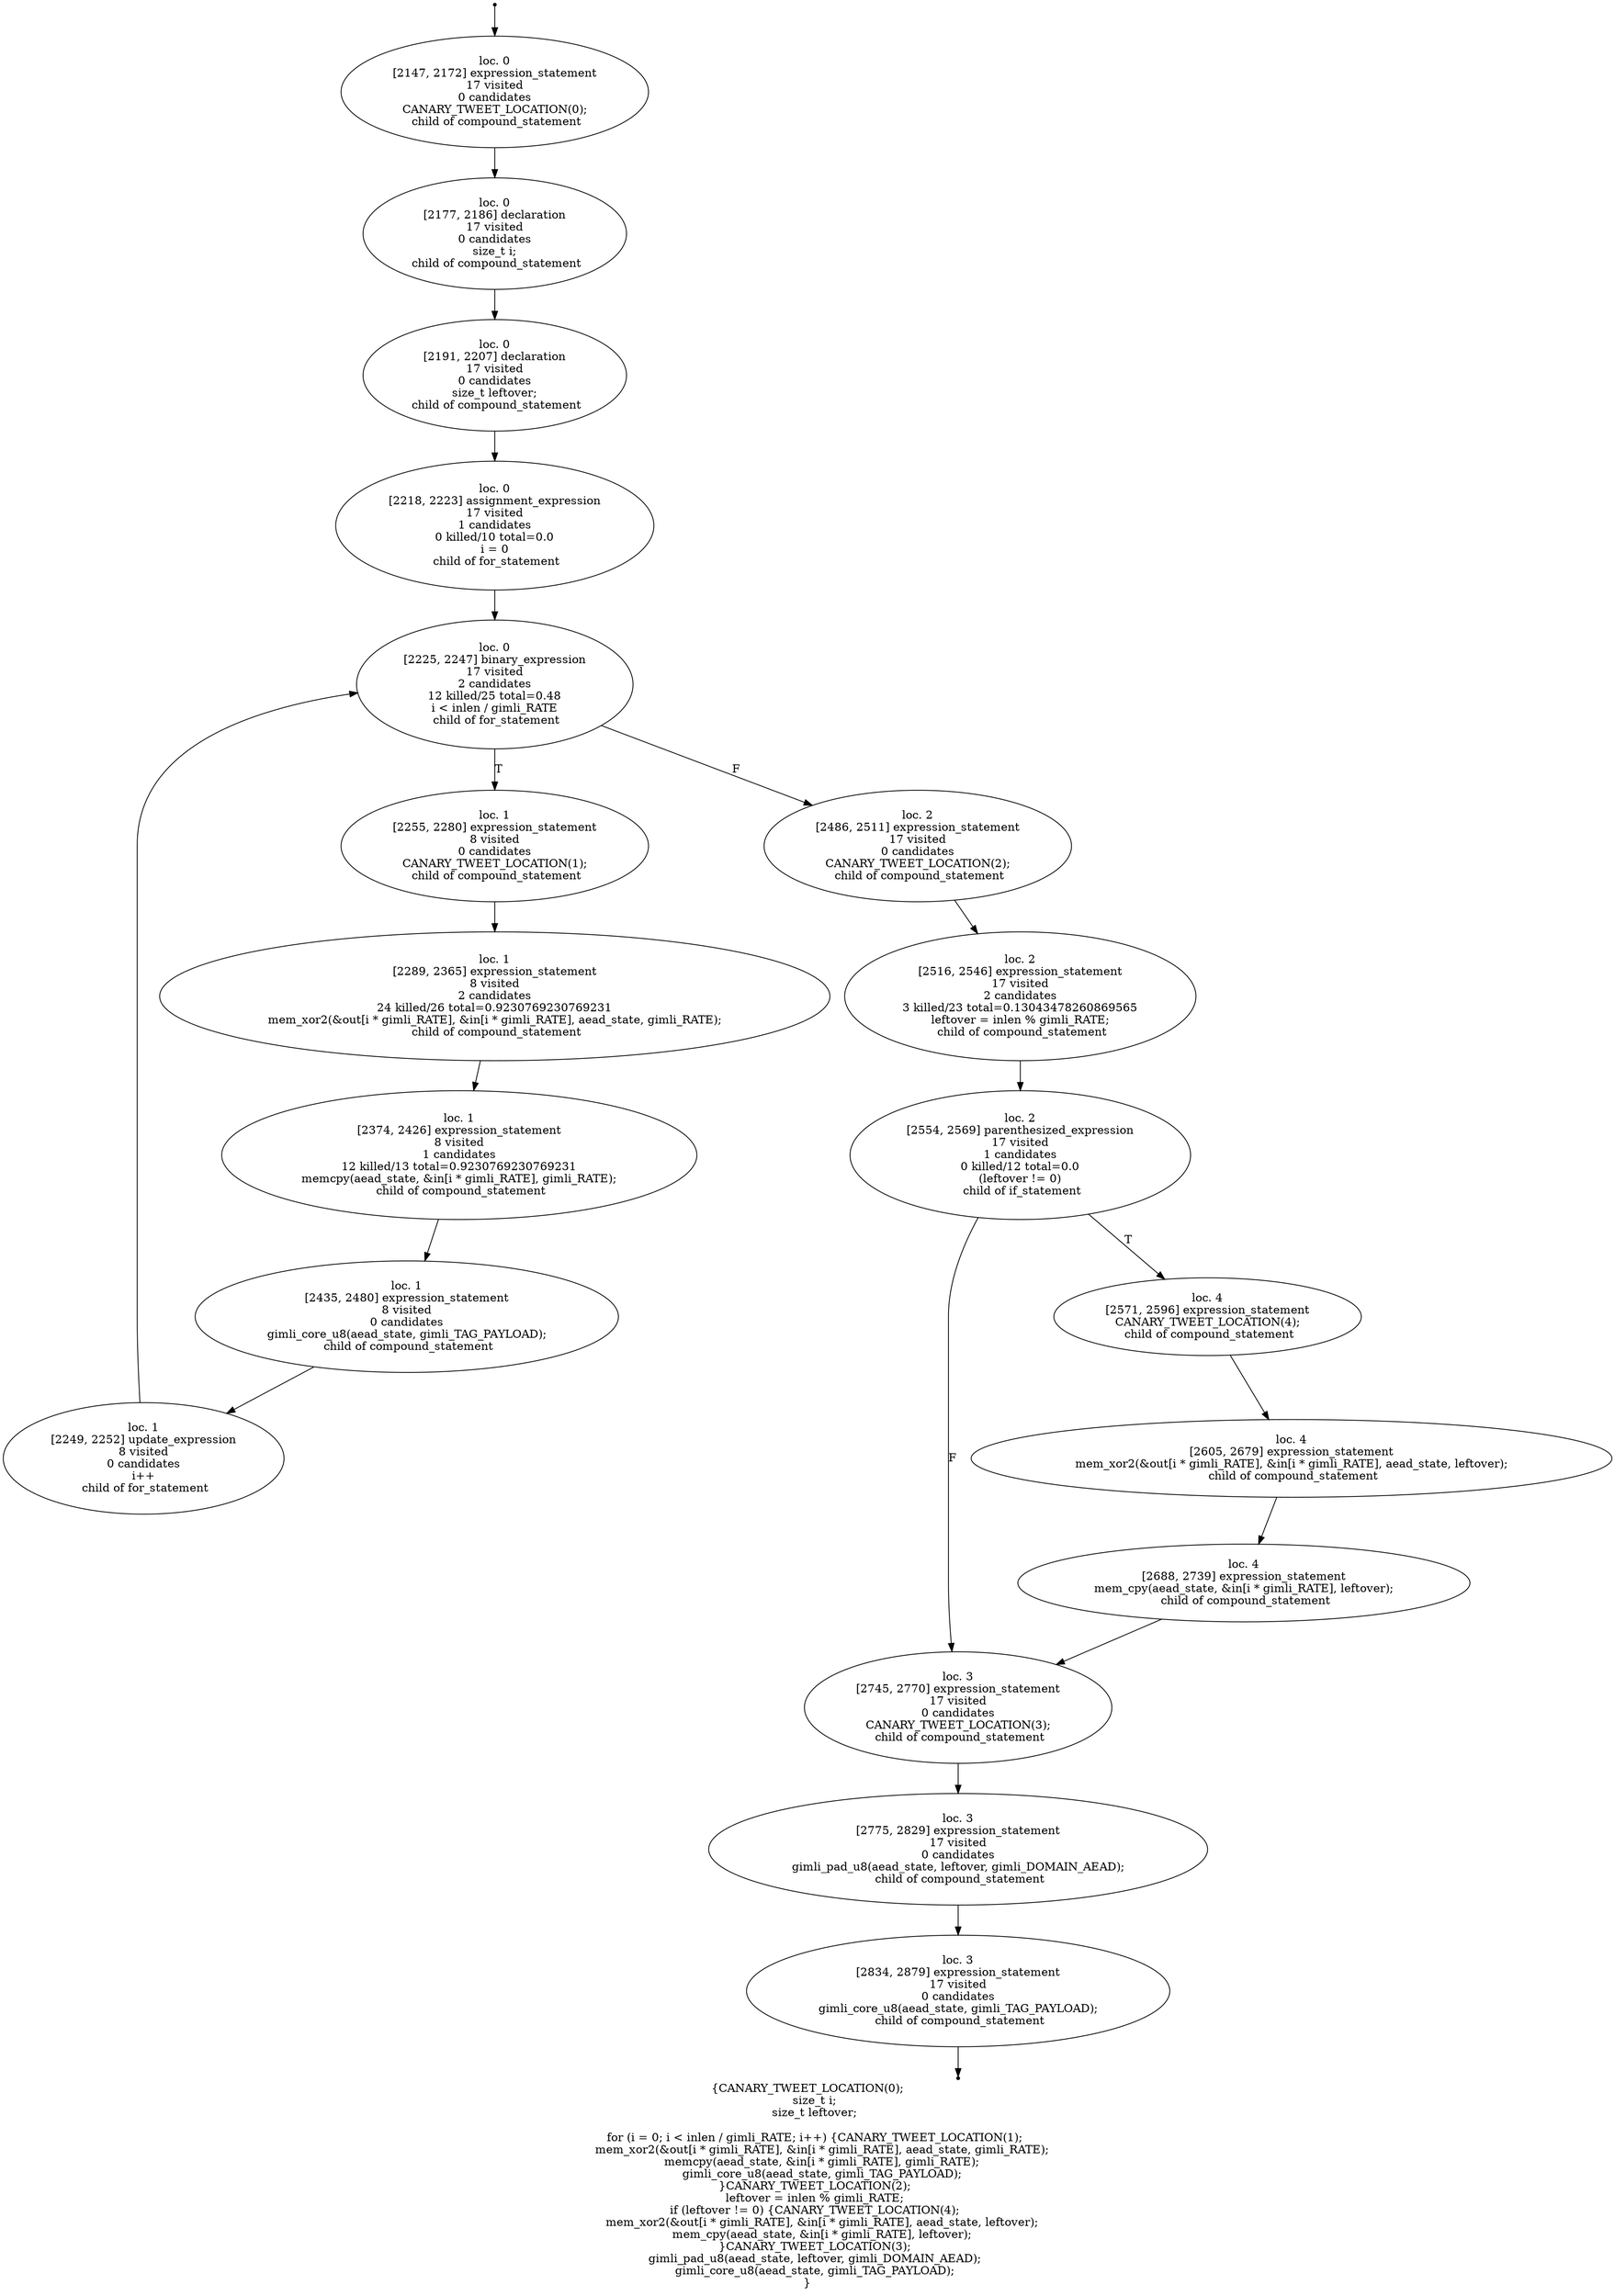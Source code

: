 digraph hydro_kx_aead_xor_dec_localised_3 {
	initial [shape=point]
	initial -> "loc. 0
[2147, 2172] expression_statement
17 visited
0 candidates
 CANARY_TWEET_LOCATION(0); 
 child of compound_statement"
	final [shape=point]
	"loc. 3
[2834, 2879] expression_statement
17 visited
0 candidates
 gimli_core_u8(aead_state, gimli_TAG_PAYLOAD); 
 child of compound_statement" -> final
	"loc. 0
[2147, 2172] expression_statement
17 visited
0 candidates
 CANARY_TWEET_LOCATION(0); 
 child of compound_statement"
	"loc. 0
[2147, 2172] expression_statement
17 visited
0 candidates
 CANARY_TWEET_LOCATION(0); 
 child of compound_statement" -> "loc. 0
[2177, 2186] declaration
17 visited
0 candidates
 size_t i; 
 child of compound_statement"
	"loc. 0
[2177, 2186] declaration
17 visited
0 candidates
 size_t i; 
 child of compound_statement"
	"loc. 0
[2177, 2186] declaration
17 visited
0 candidates
 size_t i; 
 child of compound_statement" -> "loc. 0
[2191, 2207] declaration
17 visited
0 candidates
 size_t leftover; 
 child of compound_statement"
	"loc. 0
[2191, 2207] declaration
17 visited
0 candidates
 size_t leftover; 
 child of compound_statement"
	"loc. 0
[2191, 2207] declaration
17 visited
0 candidates
 size_t leftover; 
 child of compound_statement" -> "loc. 0
[2218, 2223] assignment_expression
17 visited
1 candidates
0 killed/10 total=0.0
 i = 0 
 child of for_statement"
	"loc. 0
[2218, 2223] assignment_expression
17 visited
1 candidates
0 killed/10 total=0.0
 i = 0 
 child of for_statement"
	"loc. 0
[2218, 2223] assignment_expression
17 visited
1 candidates
0 killed/10 total=0.0
 i = 0 
 child of for_statement" -> "loc. 0
[2225, 2247] binary_expression
17 visited
2 candidates
12 killed/25 total=0.48
 i < inlen / gimli_RATE 
 child of for_statement"
	"loc. 0
[2225, 2247] binary_expression
17 visited
2 candidates
12 killed/25 total=0.48
 i < inlen / gimli_RATE 
 child of for_statement"
	"loc. 0
[2225, 2247] binary_expression
17 visited
2 candidates
12 killed/25 total=0.48
 i < inlen / gimli_RATE 
 child of for_statement" -> "loc. 1
[2255, 2280] expression_statement
8 visited
0 candidates
 CANARY_TWEET_LOCATION(1); 
 child of compound_statement" [label=T]
	"loc. 0
[2225, 2247] binary_expression
17 visited
2 candidates
12 killed/25 total=0.48
 i < inlen / gimli_RATE 
 child of for_statement" -> "loc. 2
[2486, 2511] expression_statement
17 visited
0 candidates
 CANARY_TWEET_LOCATION(2); 
 child of compound_statement" [label=F]
	"loc. 1
[2255, 2280] expression_statement
8 visited
0 candidates
 CANARY_TWEET_LOCATION(1); 
 child of compound_statement"
	"loc. 1
[2255, 2280] expression_statement
8 visited
0 candidates
 CANARY_TWEET_LOCATION(1); 
 child of compound_statement" -> "loc. 1
[2289, 2365] expression_statement
8 visited
2 candidates
24 killed/26 total=0.9230769230769231
 mem_xor2(&out[i * gimli_RATE], &in[i * gimli_RATE], aead_state, gimli_RATE); 
 child of compound_statement"
	"loc. 2
[2486, 2511] expression_statement
17 visited
0 candidates
 CANARY_TWEET_LOCATION(2); 
 child of compound_statement"
	"loc. 2
[2486, 2511] expression_statement
17 visited
0 candidates
 CANARY_TWEET_LOCATION(2); 
 child of compound_statement" -> "loc. 2
[2516, 2546] expression_statement
17 visited
2 candidates
3 killed/23 total=0.13043478260869565
 leftover = inlen % gimli_RATE; 
 child of compound_statement"
	"loc. 1
[2249, 2252] update_expression
8 visited
0 candidates
 i++ 
 child of for_statement"
	"loc. 1
[2249, 2252] update_expression
8 visited
0 candidates
 i++ 
 child of for_statement" -> "loc. 0
[2225, 2247] binary_expression
17 visited
2 candidates
12 killed/25 total=0.48
 i < inlen / gimli_RATE 
 child of for_statement"
	"loc. 1
[2289, 2365] expression_statement
8 visited
2 candidates
24 killed/26 total=0.9230769230769231
 mem_xor2(&out[i * gimli_RATE], &in[i * gimli_RATE], aead_state, gimli_RATE); 
 child of compound_statement"
	"loc. 1
[2289, 2365] expression_statement
8 visited
2 candidates
24 killed/26 total=0.9230769230769231
 mem_xor2(&out[i * gimli_RATE], &in[i * gimli_RATE], aead_state, gimli_RATE); 
 child of compound_statement" -> "loc. 1
[2374, 2426] expression_statement
8 visited
1 candidates
12 killed/13 total=0.9230769230769231
 memcpy(aead_state, &in[i * gimli_RATE], gimli_RATE); 
 child of compound_statement"
	"loc. 1
[2374, 2426] expression_statement
8 visited
1 candidates
12 killed/13 total=0.9230769230769231
 memcpy(aead_state, &in[i * gimli_RATE], gimli_RATE); 
 child of compound_statement"
	"loc. 1
[2374, 2426] expression_statement
8 visited
1 candidates
12 killed/13 total=0.9230769230769231
 memcpy(aead_state, &in[i * gimli_RATE], gimli_RATE); 
 child of compound_statement" -> "loc. 1
[2435, 2480] expression_statement
8 visited
0 candidates
 gimli_core_u8(aead_state, gimli_TAG_PAYLOAD); 
 child of compound_statement"
	"loc. 1
[2435, 2480] expression_statement
8 visited
0 candidates
 gimli_core_u8(aead_state, gimli_TAG_PAYLOAD); 
 child of compound_statement"
	"loc. 1
[2435, 2480] expression_statement
8 visited
0 candidates
 gimli_core_u8(aead_state, gimli_TAG_PAYLOAD); 
 child of compound_statement" -> "loc. 1
[2249, 2252] update_expression
8 visited
0 candidates
 i++ 
 child of for_statement"
	"loc. 2
[2516, 2546] expression_statement
17 visited
2 candidates
3 killed/23 total=0.13043478260869565
 leftover = inlen % gimli_RATE; 
 child of compound_statement"
	"loc. 2
[2516, 2546] expression_statement
17 visited
2 candidates
3 killed/23 total=0.13043478260869565
 leftover = inlen % gimli_RATE; 
 child of compound_statement" -> "loc. 2
[2554, 2569] parenthesized_expression
17 visited
1 candidates
0 killed/12 total=0.0
 (leftover != 0) 
 child of if_statement"
	"loc. 2
[2554, 2569] parenthesized_expression
17 visited
1 candidates
0 killed/12 total=0.0
 (leftover != 0) 
 child of if_statement"
	"loc. 2
[2554, 2569] parenthesized_expression
17 visited
1 candidates
0 killed/12 total=0.0
 (leftover != 0) 
 child of if_statement" -> "loc. 4
[2571, 2596] expression_statement
 CANARY_TWEET_LOCATION(4); 
 child of compound_statement" [label=T]
	"loc. 2
[2554, 2569] parenthesized_expression
17 visited
1 candidates
0 killed/12 total=0.0
 (leftover != 0) 
 child of if_statement" -> "loc. 3
[2745, 2770] expression_statement
17 visited
0 candidates
 CANARY_TWEET_LOCATION(3); 
 child of compound_statement" [label=F]
	"loc. 4
[2571, 2596] expression_statement
 CANARY_TWEET_LOCATION(4); 
 child of compound_statement"
	"loc. 4
[2571, 2596] expression_statement
 CANARY_TWEET_LOCATION(4); 
 child of compound_statement" -> "loc. 4
[2605, 2679] expression_statement
 mem_xor2(&out[i * gimli_RATE], &in[i * gimli_RATE], aead_state, leftover); 
 child of compound_statement"
	"loc. 3
[2745, 2770] expression_statement
17 visited
0 candidates
 CANARY_TWEET_LOCATION(3); 
 child of compound_statement"
	"loc. 3
[2745, 2770] expression_statement
17 visited
0 candidates
 CANARY_TWEET_LOCATION(3); 
 child of compound_statement" -> "loc. 3
[2775, 2829] expression_statement
17 visited
0 candidates
 gimli_pad_u8(aead_state, leftover, gimli_DOMAIN_AEAD); 
 child of compound_statement"
	"loc. 4
[2605, 2679] expression_statement
 mem_xor2(&out[i * gimli_RATE], &in[i * gimli_RATE], aead_state, leftover); 
 child of compound_statement"
	"loc. 4
[2605, 2679] expression_statement
 mem_xor2(&out[i * gimli_RATE], &in[i * gimli_RATE], aead_state, leftover); 
 child of compound_statement" -> "loc. 4
[2688, 2739] expression_statement
 mem_cpy(aead_state, &in[i * gimli_RATE], leftover); 
 child of compound_statement"
	"loc. 4
[2688, 2739] expression_statement
 mem_cpy(aead_state, &in[i * gimli_RATE], leftover); 
 child of compound_statement"
	"loc. 4
[2688, 2739] expression_statement
 mem_cpy(aead_state, &in[i * gimli_RATE], leftover); 
 child of compound_statement" -> "loc. 3
[2745, 2770] expression_statement
17 visited
0 candidates
 CANARY_TWEET_LOCATION(3); 
 child of compound_statement"
	"loc. 3
[2775, 2829] expression_statement
17 visited
0 candidates
 gimli_pad_u8(aead_state, leftover, gimli_DOMAIN_AEAD); 
 child of compound_statement"
	"loc. 3
[2775, 2829] expression_statement
17 visited
0 candidates
 gimli_pad_u8(aead_state, leftover, gimli_DOMAIN_AEAD); 
 child of compound_statement" -> "loc. 3
[2834, 2879] expression_statement
17 visited
0 candidates
 gimli_core_u8(aead_state, gimli_TAG_PAYLOAD); 
 child of compound_statement"
	"loc. 3
[2834, 2879] expression_statement
17 visited
0 candidates
 gimli_core_u8(aead_state, gimli_TAG_PAYLOAD); 
 child of compound_statement"
	label="{CANARY_TWEET_LOCATION(0);
    size_t i;
    size_t leftover;

    for (i = 0; i < inlen / gimli_RATE; i++) {CANARY_TWEET_LOCATION(1);
        mem_xor2(&out[i * gimli_RATE], &in[i * gimli_RATE], aead_state, gimli_RATE);
        memcpy(aead_state, &in[i * gimli_RATE], gimli_RATE);
        gimli_core_u8(aead_state, gimli_TAG_PAYLOAD);
    }CANARY_TWEET_LOCATION(2);
    leftover = inlen % gimli_RATE;
    if (leftover != 0) {CANARY_TWEET_LOCATION(4);
        mem_xor2(&out[i * gimli_RATE], &in[i * gimli_RATE], aead_state, leftover);
        mem_cpy(aead_state, &in[i * gimli_RATE], leftover);
    }CANARY_TWEET_LOCATION(3);
    gimli_pad_u8(aead_state, leftover, gimli_DOMAIN_AEAD);
    gimli_core_u8(aead_state, gimli_TAG_PAYLOAD);
}"
}
